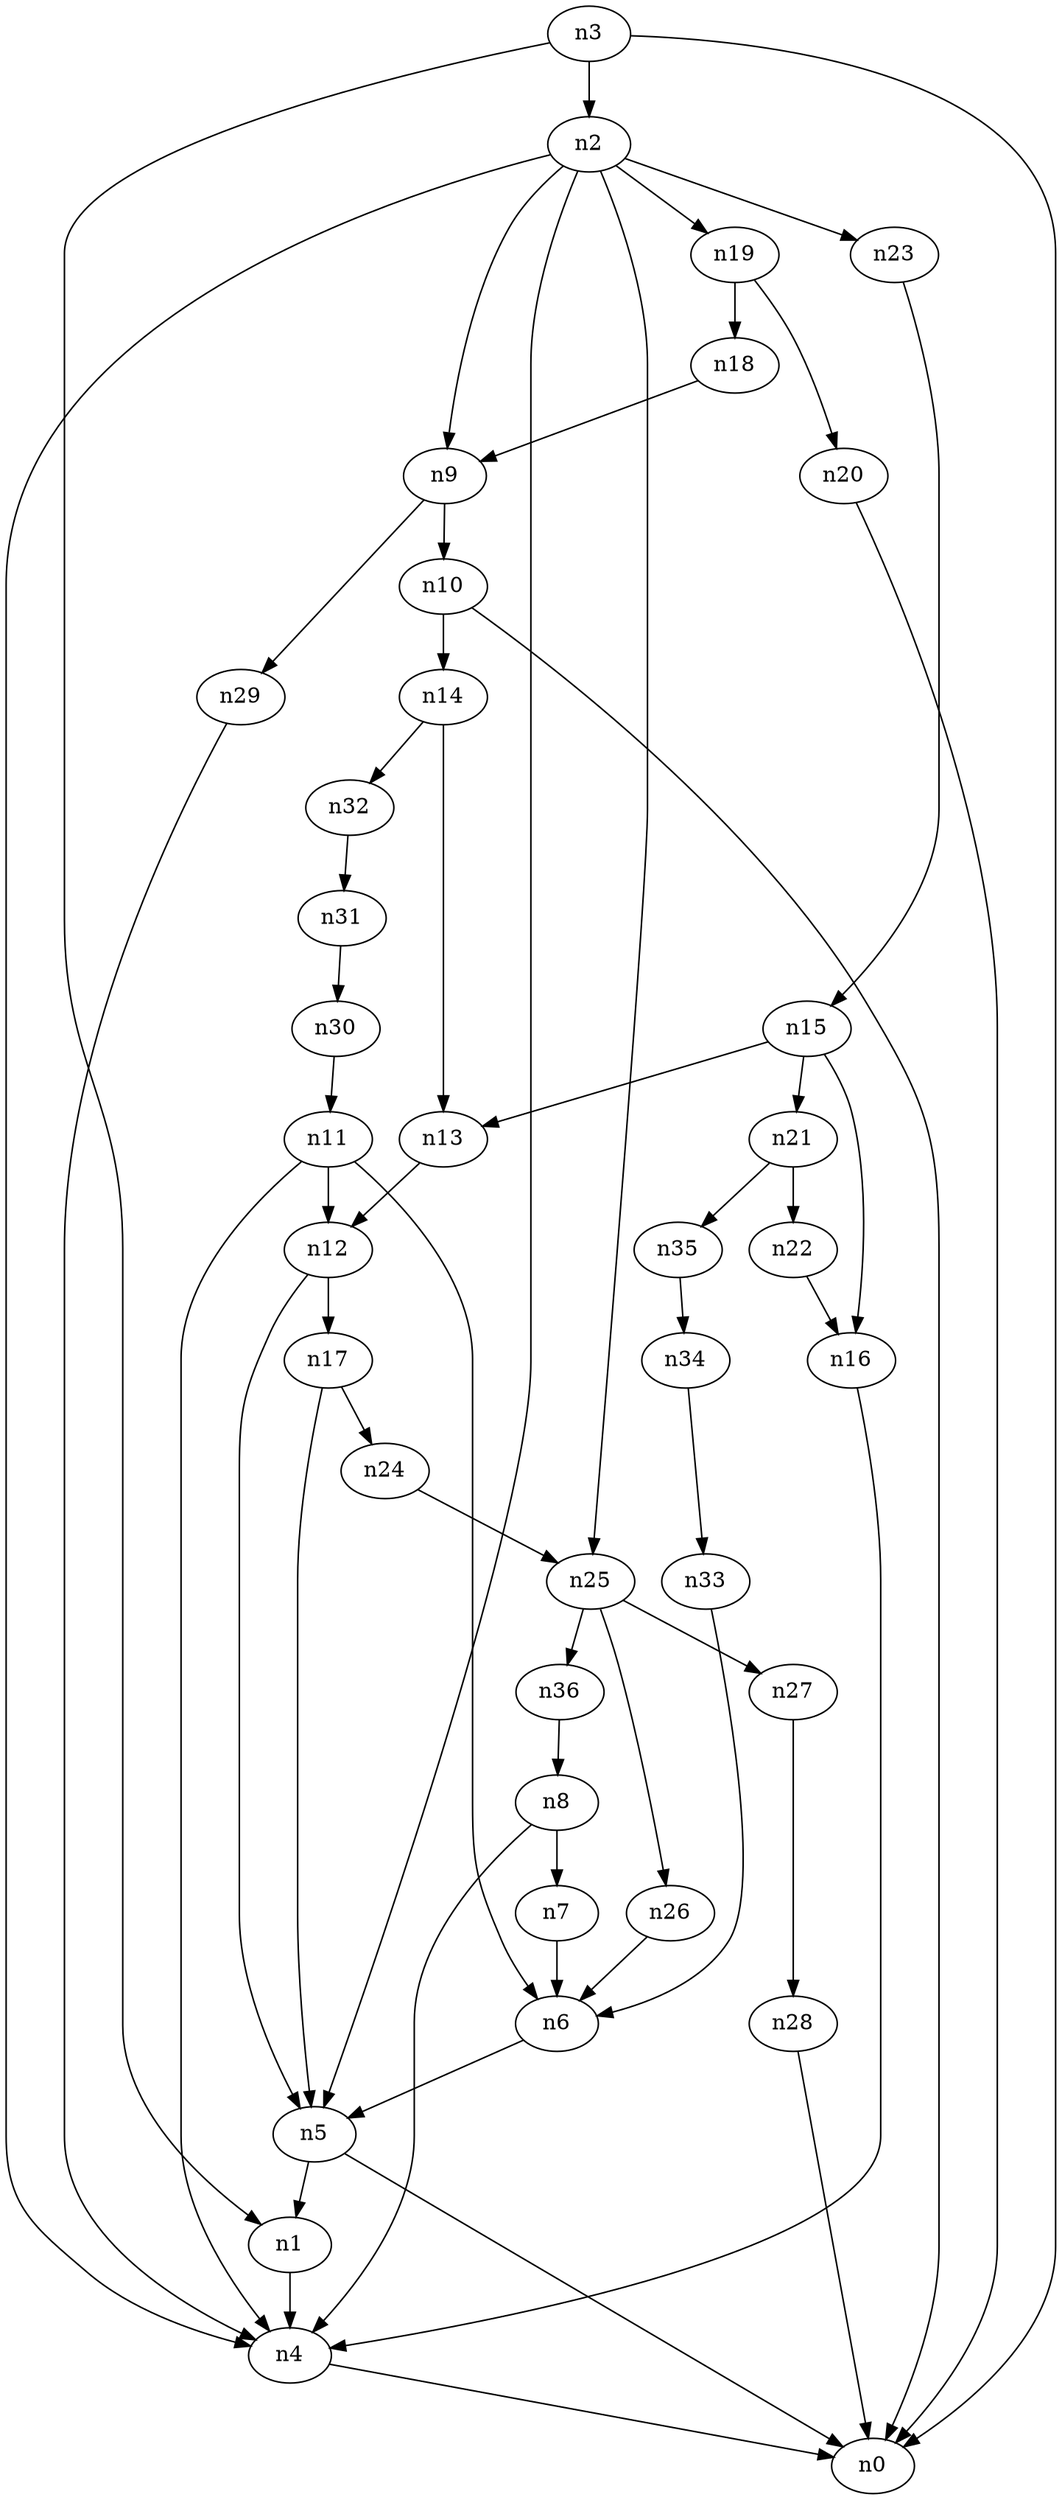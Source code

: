 digraph G {
	n1 -> n4	 [_graphml_id=e4];
	n2 -> n4	 [_graphml_id=e7];
	n2 -> n5	 [_graphml_id=e8];
	n2 -> n9	 [_graphml_id=e13];
	n2 -> n19	 [_graphml_id=e37];
	n2 -> n23	 [_graphml_id=e36];
	n2 -> n25	 [_graphml_id=e47];
	n3 -> n0	 [_graphml_id=e0];
	n3 -> n1	 [_graphml_id=e3];
	n3 -> n2	 [_graphml_id=e6];
	n4 -> n0	 [_graphml_id=e1];
	n5 -> n0	 [_graphml_id=e2];
	n5 -> n1	 [_graphml_id=e5];
	n6 -> n5	 [_graphml_id=e9];
	n7 -> n6	 [_graphml_id=e10];
	n8 -> n4	 [_graphml_id=e12];
	n8 -> n7	 [_graphml_id=e11];
	n9 -> n10	 [_graphml_id=e14];
	n9 -> n29	 [_graphml_id=e45];
	n10 -> n0	 [_graphml_id=e15];
	n10 -> n14	 [_graphml_id=e21];
	n11 -> n4	 [_graphml_id=e17];
	n11 -> n6	 [_graphml_id=e16];
	n11 -> n12	 [_graphml_id=e27];
	n12 -> n5	 [_graphml_id=e18];
	n12 -> n17	 [_graphml_id=e25];
	n13 -> n12	 [_graphml_id=e19];
	n14 -> n13	 [_graphml_id=e20];
	n14 -> n32	 [_graphml_id=e51];
	n15 -> n13	 [_graphml_id=e22];
	n15 -> n16	 [_graphml_id=e23];
	n15 -> n21	 [_graphml_id=e32];
	n16 -> n4	 [_graphml_id=e24];
	n17 -> n5	 [_graphml_id=e26];
	n17 -> n24	 [_graphml_id=e38];
	n18 -> n9	 [_graphml_id=e28];
	n19 -> n18	 [_graphml_id=e29];
	n19 -> n20	 [_graphml_id=e30];
	n20 -> n0	 [_graphml_id=e31];
	n21 -> n22	 [_graphml_id=e33];
	n21 -> n35	 [_graphml_id=e55];
	n22 -> n16	 [_graphml_id=e34];
	n23 -> n15	 [_graphml_id=e35];
	n24 -> n25	 [_graphml_id=e39];
	n25 -> n26	 [_graphml_id=e40];
	n25 -> n27	 [_graphml_id=e42];
	n25 -> n36	 [_graphml_id=e57];
	n26 -> n6	 [_graphml_id=e41];
	n27 -> n28	 [_graphml_id=e43];
	n28 -> n0	 [_graphml_id=e44];
	n29 -> n4	 [_graphml_id=e46];
	n30 -> n11	 [_graphml_id=e48];
	n31 -> n30	 [_graphml_id=e49];
	n32 -> n31	 [_graphml_id=e50];
	n33 -> n6	 [_graphml_id=e52];
	n34 -> n33	 [_graphml_id=e53];
	n35 -> n34	 [_graphml_id=e54];
	n36 -> n8	 [_graphml_id=e56];
}
